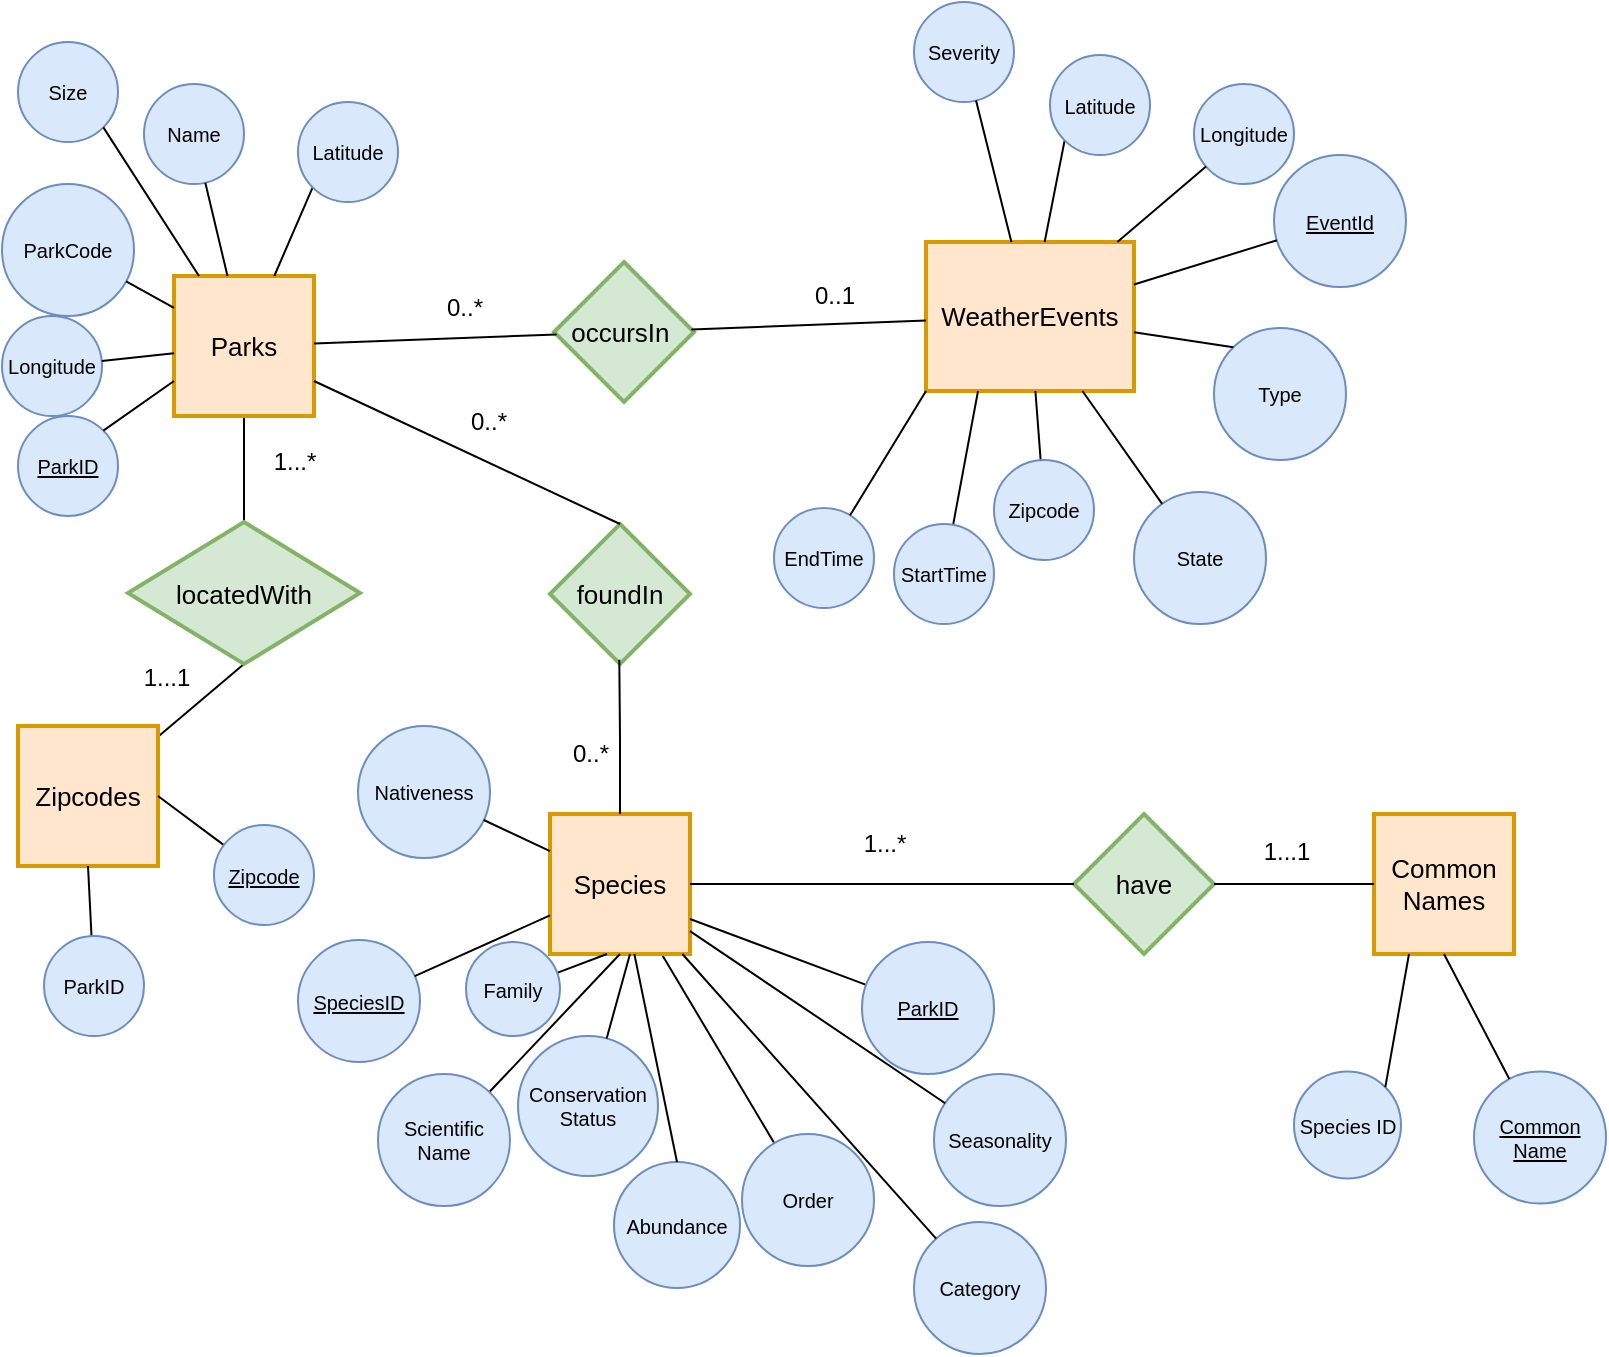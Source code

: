 <mxfile version="17.2.2" type="google"><diagram id="fc1f3b67-3c9b-b1b3-7705-706421d27264" name="parksnWeatherDB"><mxGraphModel grid="1" page="1" gridSize="10" guides="1" tooltips="1" connect="1" arrows="1" fold="1" pageScale="1" pageWidth="850" pageHeight="1100" math="0" shadow="0"><root><mxCell id="0"/><mxCell id="1" parent="0"/><mxCell id="uYsAW6yzvNdse-0RKlBm-2" style="edgeStyle=none;rounded=0;html=1;endArrow=none;endFill=0;jettySize=auto;orthogonalLoop=1;fontSize=12;" edge="1" parent="1" source="uYsAW6yzvNdse-0RKlBm-1" target="4a63a70a29bb4ada-19"><mxGeometry relative="1" as="geometry"><mxPoint x="451.5" y="676" as="sourcePoint"/><mxPoint x="405.882" y="586" as="targetPoint"/></mxGeometry></mxCell><mxCell id="uYsAW6yzvNdse-0RKlBm-13" value="1...*" style="edgeStyle=orthogonalEdgeStyle;rounded=0;orthogonalLoop=1;jettySize=auto;html=1;fontSize=12;endArrow=none;endFill=0;" edge="1" parent="1" source="4cd4486c729dc68b-1" target="uYsAW6yzvNdse-0RKlBm-11"><mxGeometry x="-0.132" y="25" relative="1" as="geometry"><mxPoint as="offset"/></mxGeometry></mxCell><mxCell id="4cd4486c729dc68b-1" value="Parks" style="strokeWidth=2;whiteSpace=wrap;html=1;align=center;fontSize=13;fontFamily=Helvetica;fontColor=#000000;strokeColor=#d79b00;fillColor=#ffe6cc;" vertex="1" parent="1"><mxGeometry x="120" y="157" width="70" height="70" as="geometry"/></mxCell><mxCell id="4a63a70a29bb4ada-1" value="Name" style="ellipse;whiteSpace=wrap;html=1;aspect=fixed;fontSize=10;fillColor=#dae8fc;strokeColor=#6c8ebf;" vertex="1" parent="1"><mxGeometry x="105" y="61" width="50" height="50" as="geometry"/></mxCell><mxCell id="4a63a70a29bb4ada-2" value="ParkCode" style="ellipse;whiteSpace=wrap;html=1;aspect=fixed;fontSize=10;fillColor=#dae8fc;strokeColor=#6c8ebf;" vertex="1" parent="1"><mxGeometry x="34" y="111" width="66" height="66" as="geometry"/></mxCell><mxCell id="4a63a70a29bb4ada-3" value="Longitude" style="ellipse;whiteSpace=wrap;html=1;aspect=fixed;fontSize=10;fillColor=#dae8fc;strokeColor=#6c8ebf;" vertex="1" parent="1"><mxGeometry x="34" y="177" width="50" height="50" as="geometry"/></mxCell><mxCell id="4a63a70a29bb4ada-19" value="Species" style="strokeWidth=2;whiteSpace=wrap;html=1;align=center;fontSize=13;fontFamily=Helvetica;fontColor=#000000;strokeColor=#d79b00;fillColor=#ffe6cc;" vertex="1" parent="1"><mxGeometry x="308" y="426" width="70" height="70" as="geometry"/></mxCell><mxCell id="4a63a70a29bb4ada-20" value="&lt;u&gt;SpeciesID&lt;/u&gt;" style="ellipse;whiteSpace=wrap;html=1;aspect=fixed;fontSize=10;fillColor=#dae8fc;strokeColor=#6c8ebf;" vertex="1" parent="1"><mxGeometry x="182" y="489" width="61" height="61" as="geometry"/></mxCell><mxCell id="4a63a70a29bb4ada-22" value="foundIn" style="shape=rhombus;strokeWidth=2;fontSize=13;perimeter=rhombusPerimeter;whiteSpace=wrap;html=1;align=center;fillColor=#d5e8d4;strokeColor=#82b366;" vertex="1" parent="1"><mxGeometry x="308" y="281" width="70" height="70" as="geometry"/></mxCell><mxCell id="4a63a70a29bb4ada-39" style="edgeStyle=orthogonalEdgeStyle;rounded=0;html=1;exitX=0.5;exitY=0;entryX=0.495;entryY=0.969;endArrow=none;endFill=0;jettySize=auto;orthogonalLoop=1;fontSize=12;startArrow=none;startFill=0;entryDx=0;entryDy=0;entryPerimeter=0;" edge="1" parent="1" source="4a63a70a29bb4ada-19" target="4a63a70a29bb4ada-22"><mxGeometry relative="1" as="geometry"><mxPoint x="343" y="381" as="targetPoint"/></mxGeometry></mxCell><mxCell id="4a63a70a29bb4ada-40" style="rounded=0;html=1;exitX=0.5;exitY=0;endArrow=none;endFill=0;jettySize=auto;orthogonalLoop=1;fontSize=12;entryX=1;entryY=0.75;entryDx=0;entryDy=0;" edge="1" parent="1" source="4a63a70a29bb4ada-22" target="4cd4486c729dc68b-1"><mxGeometry relative="1" as="geometry"><mxPoint x="210" y="300" as="targetPoint"/></mxGeometry></mxCell><mxCell id="4a63a70a29bb4ada-52" style="edgeStyle=none;rounded=0;html=1;endArrow=none;endFill=0;jettySize=auto;orthogonalLoop=1;fontSize=12;" edge="1" parent="1" source="4a63a70a29bb4ada-20" target="4a63a70a29bb4ada-19"><mxGeometry relative="1" as="geometry"/></mxCell><mxCell id="4a63a70a29bb4ada-54" style="edgeStyle=none;rounded=0;html=1;endArrow=none;endFill=0;jettySize=auto;orthogonalLoop=1;fontSize=12;" edge="1" parent="1" source="4a63a70a29bb4ada-2" target="4cd4486c729dc68b-1"><mxGeometry relative="1" as="geometry"/></mxCell><mxCell id="4a63a70a29bb4ada-55" style="edgeStyle=none;rounded=0;html=1;endArrow=none;endFill=0;jettySize=auto;orthogonalLoop=1;fontSize=12;" edge="1" parent="1" source="4a63a70a29bb4ada-1" target="4cd4486c729dc68b-1"><mxGeometry relative="1" as="geometry"/></mxCell><mxCell id="4a63a70a29bb4ada-56" style="edgeStyle=none;rounded=0;html=1;endArrow=none;endFill=0;jettySize=auto;orthogonalLoop=1;fontSize=12;" edge="1" parent="1" source="4a63a70a29bb4ada-3" target="4cd4486c729dc68b-1"><mxGeometry relative="1" as="geometry"><mxPoint x="110" y="260" as="sourcePoint"/></mxGeometry></mxCell><mxCell id="4a63a70a29bb4ada-11" style="rounded=0;html=1;startArrow=none;startFill=0;endArrow=none;endFill=0;jettySize=auto;orthogonalLoop=1;fontSize=10;exitX=0;exitY=1;exitDx=0;exitDy=0;" edge="1" parent="1" source="UoRCHC5bR0f7r5YLTToS-7" target="4cd4486c729dc68b-1"><mxGeometry relative="1" as="geometry"><mxPoint x="199.536" y="138.643" as="sourcePoint"/></mxGeometry></mxCell><mxCell id="UoRCHC5bR0f7r5YLTToS-1" style="edgeStyle=none;rounded=0;html=1;endArrow=none;endFill=0;jettySize=auto;orthogonalLoop=1;fontSize=12;" edge="1" parent="1" source="UoRCHC5bR0f7r5YLTToS-2"><mxGeometry relative="1" as="geometry"><mxPoint x="318" y="526" as="sourcePoint"/><mxPoint x="336.48" y="496.004" as="targetPoint"/></mxGeometry></mxCell><mxCell id="UoRCHC5bR0f7r5YLTToS-2" value="Family" style="ellipse;whiteSpace=wrap;html=1;aspect=fixed;fontSize=10;fillColor=#dae8fc;strokeColor=#6c8ebf;" vertex="1" parent="1"><mxGeometry x="266" y="490" width="47" height="47" as="geometry"/></mxCell><mxCell id="UoRCHC5bR0f7r5YLTToS-3" style="edgeStyle=none;rounded=0;html=1;endArrow=none;endFill=0;jettySize=auto;orthogonalLoop=1;fontSize=12;entryX=0.5;entryY=1;entryDx=0;entryDy=0;" edge="1" parent="1" source="UoRCHC5bR0f7r5YLTToS-4" target="4a63a70a29bb4ada-19"><mxGeometry relative="1" as="geometry"><mxPoint x="328.976" y="543.106" as="sourcePoint"/><mxPoint x="346.48" y="506.004" as="targetPoint"/></mxGeometry></mxCell><mxCell id="UoRCHC5bR0f7r5YLTToS-4" value="Scientific Name" style="ellipse;whiteSpace=wrap;html=1;aspect=fixed;fontSize=10;fillColor=#dae8fc;strokeColor=#6c8ebf;" vertex="1" parent="1"><mxGeometry x="222" y="556" width="66" height="66" as="geometry"/></mxCell><mxCell id="UoRCHC5bR0f7r5YLTToS-6" style="edgeStyle=none;rounded=0;html=1;endArrow=none;endFill=0;jettySize=auto;orthogonalLoop=1;fontSize=12;entryX=1;entryY=0.75;entryDx=0;entryDy=0;" edge="1" parent="1" source="UoRCHC5bR0f7r5YLTToS-5" target="4a63a70a29bb4ada-19"><mxGeometry relative="1" as="geometry"><mxPoint x="394.402" y="574.748" as="sourcePoint"/><mxPoint x="370.5" y="506" as="targetPoint"/></mxGeometry></mxCell><mxCell id="UoRCHC5bR0f7r5YLTToS-5" value="&lt;u&gt;ParkID&lt;/u&gt;" style="ellipse;whiteSpace=wrap;html=1;aspect=fixed;fontSize=10;fillColor=#dae8fc;strokeColor=#6c8ebf;" vertex="1" parent="1"><mxGeometry x="464" y="490" width="66" height="66" as="geometry"/></mxCell><mxCell id="UoRCHC5bR0f7r5YLTToS-7" value="Latitude" style="ellipse;whiteSpace=wrap;html=1;aspect=fixed;fontSize=10;fillColor=#dae8fc;strokeColor=#6c8ebf;" vertex="1" parent="1"><mxGeometry x="182" y="70" width="50" height="50" as="geometry"/></mxCell><mxCell id="UoRCHC5bR0f7r5YLTToS-10" value="WeatherEvents" style="strokeWidth=2;whiteSpace=wrap;html=1;align=center;fontSize=13;fontFamily=Helvetica;fontColor=#000000;strokeColor=#d79b00;fillColor=#ffe6cc;" vertex="1" parent="1"><mxGeometry x="496" y="140" width="104" height="74.5" as="geometry"/></mxCell><mxCell id="UoRCHC5bR0f7r5YLTToS-11" value="Severity" style="ellipse;whiteSpace=wrap;html=1;aspect=fixed;fontSize=10;fillColor=#dae8fc;strokeColor=#6c8ebf;" vertex="1" parent="1"><mxGeometry x="490" y="20" width="50" height="50" as="geometry"/></mxCell><mxCell id="UoRCHC5bR0f7r5YLTToS-12" value="State" style="ellipse;whiteSpace=wrap;html=1;aspect=fixed;fontSize=10;fillColor=#dae8fc;strokeColor=#6c8ebf;" vertex="1" parent="1"><mxGeometry x="600" y="265" width="66" height="66" as="geometry"/></mxCell><mxCell id="UoRCHC5bR0f7r5YLTToS-13" value="Longitude" style="ellipse;whiteSpace=wrap;html=1;aspect=fixed;fontSize=10;fillColor=#dae8fc;strokeColor=#6c8ebf;" vertex="1" parent="1"><mxGeometry x="630" y="61" width="50" height="50" as="geometry"/></mxCell><mxCell id="UoRCHC5bR0f7r5YLTToS-14" style="edgeStyle=none;rounded=0;html=1;endArrow=none;endFill=0;jettySize=auto;orthogonalLoop=1;fontSize=12;" edge="1" parent="1" source="UoRCHC5bR0f7r5YLTToS-12" target="UoRCHC5bR0f7r5YLTToS-10"><mxGeometry relative="1" as="geometry"/></mxCell><mxCell id="UoRCHC5bR0f7r5YLTToS-15" style="edgeStyle=none;rounded=0;html=1;endArrow=none;endFill=0;jettySize=auto;orthogonalLoop=1;fontSize=12;" edge="1" parent="1" source="UoRCHC5bR0f7r5YLTToS-11" target="UoRCHC5bR0f7r5YLTToS-10"><mxGeometry relative="1" as="geometry"/></mxCell><mxCell id="UoRCHC5bR0f7r5YLTToS-16" style="edgeStyle=none;rounded=0;html=1;endArrow=none;endFill=0;jettySize=auto;orthogonalLoop=1;fontSize=12;" edge="1" parent="1" source="UoRCHC5bR0f7r5YLTToS-13" target="UoRCHC5bR0f7r5YLTToS-10"><mxGeometry relative="1" as="geometry"><mxPoint x="486" y="244.5" as="sourcePoint"/></mxGeometry></mxCell><mxCell id="UoRCHC5bR0f7r5YLTToS-17" style="rounded=0;html=1;startArrow=none;startFill=0;endArrow=none;endFill=0;jettySize=auto;orthogonalLoop=1;fontSize=10;exitX=0;exitY=1;exitDx=0;exitDy=0;" edge="1" parent="1" source="UoRCHC5bR0f7r5YLTToS-18" target="UoRCHC5bR0f7r5YLTToS-10"><mxGeometry relative="1" as="geometry"><mxPoint x="575.536" y="123.143" as="sourcePoint"/></mxGeometry></mxCell><mxCell id="UoRCHC5bR0f7r5YLTToS-18" value="Latitude" style="ellipse;whiteSpace=wrap;html=1;aspect=fixed;fontSize=10;fillColor=#dae8fc;strokeColor=#6c8ebf;" vertex="1" parent="1"><mxGeometry x="558" y="46.5" width="50" height="50" as="geometry"/></mxCell><mxCell id="UoRCHC5bR0f7r5YLTToS-19" style="rounded=0;html=1;startArrow=none;startFill=0;endArrow=none;endFill=0;jettySize=auto;orthogonalLoop=1;fontSize=10;" edge="1" parent="1" source="UoRCHC5bR0f7r5YLTToS-20" target="UoRCHC5bR0f7r5YLTToS-10"><mxGeometry relative="1" as="geometry"><mxPoint x="603.322" y="117.178" as="sourcePoint"/><mxPoint x="571.161" y="154.5" as="targetPoint"/></mxGeometry></mxCell><mxCell id="UoRCHC5bR0f7r5YLTToS-20" value="Zipcode" style="ellipse;whiteSpace=wrap;html=1;aspect=fixed;fontSize=10;fillColor=#dae8fc;strokeColor=#6c8ebf;" vertex="1" parent="1"><mxGeometry x="530" y="249" width="50" height="50" as="geometry"/></mxCell><mxCell id="UoRCHC5bR0f7r5YLTToS-21" value="Type" style="ellipse;whiteSpace=wrap;html=1;aspect=fixed;fontSize=10;fillColor=#dae8fc;strokeColor=#6c8ebf;" vertex="1" parent="1"><mxGeometry x="640" y="183" width="66" height="66" as="geometry"/></mxCell><mxCell id="UoRCHC5bR0f7r5YLTToS-22" style="edgeStyle=none;rounded=0;html=1;endArrow=none;endFill=0;jettySize=auto;orthogonalLoop=1;fontSize=12;exitX=0;exitY=0;exitDx=0;exitDy=0;" edge="1" parent="1" source="UoRCHC5bR0f7r5YLTToS-21" target="UoRCHC5bR0f7r5YLTToS-10"><mxGeometry relative="1" as="geometry"><mxPoint x="624.197" y="280.881" as="sourcePoint"/><mxPoint x="584.222" y="224.5" as="targetPoint"/></mxGeometry></mxCell><mxCell id="fUlthGGvtXDP48YVd5_s-2" style="rounded=0;html=1;startArrow=none;startFill=0;endArrow=none;endFill=0;jettySize=auto;orthogonalLoop=1;fontSize=10;entryX=0.25;entryY=1;entryDx=0;entryDy=0;" edge="1" parent="1" source="fUlthGGvtXDP48YVd5_s-3" target="UoRCHC5bR0f7r5YLTToS-10"><mxGeometry relative="1" as="geometry"><mxPoint x="500" y="259" as="sourcePoint"/><mxPoint x="560.695" y="224.5" as="targetPoint"/></mxGeometry></mxCell><mxCell id="fUlthGGvtXDP48YVd5_s-3" value="StartTime" style="ellipse;whiteSpace=wrap;html=1;aspect=fixed;fontSize=10;fillColor=#dae8fc;strokeColor=#6c8ebf;" vertex="1" parent="1"><mxGeometry x="480" y="281" width="50" height="50" as="geometry"/></mxCell><mxCell id="fUlthGGvtXDP48YVd5_s-4" value="EndTime" style="ellipse;whiteSpace=wrap;html=1;aspect=fixed;fontSize=10;fillColor=#dae8fc;strokeColor=#6c8ebf;" vertex="1" parent="1"><mxGeometry x="420" y="273" width="50" height="50" as="geometry"/></mxCell><mxCell id="fUlthGGvtXDP48YVd5_s-7" style="rounded=0;html=1;startArrow=none;startFill=0;endArrow=none;endFill=0;jettySize=auto;orthogonalLoop=1;fontSize=10;entryX=0;entryY=1;entryDx=0;entryDy=0;" edge="1" parent="1" source="fUlthGGvtXDP48YVd5_s-4" target="UoRCHC5bR0f7r5YLTToS-10"><mxGeometry relative="1" as="geometry"><mxPoint x="519.421" y="291.394" as="sourcePoint"/><mxPoint x="532.0" y="224.5" as="targetPoint"/></mxGeometry></mxCell><mxCell id="fUlthGGvtXDP48YVd5_s-8" value="occursIn&amp;nbsp;" style="shape=rhombus;strokeWidth=2;fontSize=13;perimeter=rhombusPerimeter;whiteSpace=wrap;html=1;align=center;fillColor=#d5e8d4;strokeColor=#82b366;" vertex="1" parent="1"><mxGeometry x="310" y="150" width="70" height="70" as="geometry"/></mxCell><mxCell id="fUlthGGvtXDP48YVd5_s-9" style="rounded=0;html=1;startArrow=none;startFill=0;endArrow=none;endFill=0;jettySize=auto;orthogonalLoop=1;fontSize=10;" edge="1" parent="1" source="fUlthGGvtXDP48YVd5_s-8" target="4cd4486c729dc68b-1"><mxGeometry relative="1" as="geometry"><mxPoint x="234.199" y="158.868" as="sourcePoint"/><mxPoint x="200" y="181.667" as="targetPoint"/></mxGeometry></mxCell><mxCell id="fUlthGGvtXDP48YVd5_s-10" style="rounded=0;html=1;startArrow=none;startFill=0;endArrow=none;endFill=0;jettySize=auto;orthogonalLoop=1;fontSize=10;" edge="1" parent="1" source="UoRCHC5bR0f7r5YLTToS-10" target="fUlthGGvtXDP48YVd5_s-8"><mxGeometry relative="1" as="geometry"><mxPoint x="244.199" y="168.868" as="sourcePoint"/><mxPoint x="370" y="190" as="targetPoint"/></mxGeometry></mxCell><mxCell id="fUlthGGvtXDP48YVd5_s-11" value="&lt;u&gt;EventId&lt;/u&gt;" style="ellipse;whiteSpace=wrap;html=1;aspect=fixed;fontSize=10;fillColor=#dae8fc;strokeColor=#6c8ebf;" vertex="1" parent="1"><mxGeometry x="670" y="96.5" width="66" height="66" as="geometry"/></mxCell><mxCell id="fUlthGGvtXDP48YVd5_s-12" style="edgeStyle=none;rounded=0;html=1;endArrow=none;endFill=0;jettySize=auto;orthogonalLoop=1;fontSize=12;" edge="1" parent="1" source="fUlthGGvtXDP48YVd5_s-11" target="UoRCHC5bR0f7r5YLTToS-10"><mxGeometry relative="1" as="geometry"><mxPoint x="645.983" y="112.228" as="sourcePoint"/><mxPoint x="601.679" y="150" as="targetPoint"/></mxGeometry></mxCell><mxCell id="fUlthGGvtXDP48YVd5_s-14" value="0..1" style="text;html=1;align=center;verticalAlign=middle;resizable=0;points=[];autosize=1;strokeColor=none;fillColor=none;" vertex="1" parent="1"><mxGeometry x="430" y="157" width="40" height="20" as="geometry"/></mxCell><mxCell id="fUlthGGvtXDP48YVd5_s-15" value="0..*" style="text;html=1;align=center;verticalAlign=middle;resizable=0;points=[];autosize=1;strokeColor=none;fillColor=none;" vertex="1" parent="1"><mxGeometry x="250" y="163" width="30" height="20" as="geometry"/></mxCell><mxCell id="fUlthGGvtXDP48YVd5_s-17" value="0..*" style="text;html=1;align=center;verticalAlign=middle;resizable=0;points=[];autosize=1;strokeColor=none;fillColor=none;" vertex="1" parent="1"><mxGeometry x="313" y="386" width="30" height="20" as="geometry"/></mxCell><mxCell id="fUlthGGvtXDP48YVd5_s-18" value="0..*" style="text;html=1;align=center;verticalAlign=middle;resizable=0;points=[];autosize=1;strokeColor=none;fillColor=none;" vertex="1" parent="1"><mxGeometry x="262" y="220" width="30" height="20" as="geometry"/></mxCell><mxCell id="fUlthGGvtXDP48YVd5_s-19" value="Nativeness" style="ellipse;whiteSpace=wrap;html=1;aspect=fixed;fontSize=10;fillColor=#dae8fc;strokeColor=#6c8ebf;" vertex="1" parent="1"><mxGeometry x="212" y="382" width="66" height="66" as="geometry"/></mxCell><mxCell id="fUlthGGvtXDP48YVd5_s-20" value="Seasonality" style="ellipse;whiteSpace=wrap;html=1;aspect=fixed;fontSize=10;fillColor=#dae8fc;strokeColor=#6c8ebf;" vertex="1" parent="1"><mxGeometry x="500" y="556" width="66" height="66" as="geometry"/></mxCell><mxCell id="fUlthGGvtXDP48YVd5_s-21" value="Abundance" style="ellipse;whiteSpace=wrap;html=1;aspect=fixed;fontSize=10;fillColor=#dae8fc;strokeColor=#6c8ebf;" vertex="1" parent="1"><mxGeometry x="340" y="600" width="63" height="63" as="geometry"/></mxCell><mxCell id="fUlthGGvtXDP48YVd5_s-22" value="Conservation&lt;br&gt;Status" style="ellipse;whiteSpace=wrap;html=1;aspect=fixed;fontSize=10;fillColor=#dae8fc;strokeColor=#6c8ebf;" vertex="1" parent="1"><mxGeometry x="292" y="537" width="70" height="70" as="geometry"/></mxCell><mxCell id="fUlthGGvtXDP48YVd5_s-25" style="edgeStyle=none;rounded=0;html=1;endArrow=none;endFill=0;jettySize=auto;orthogonalLoop=1;fontSize=12;" edge="1" parent="1" source="fUlthGGvtXDP48YVd5_s-20" target="4a63a70a29bb4ada-19"><mxGeometry relative="1" as="geometry"><mxPoint x="389.5" y="593" as="sourcePoint"/><mxPoint x="363.471" y="506.0" as="targetPoint"/></mxGeometry></mxCell><mxCell id="fUlthGGvtXDP48YVd5_s-23" style="edgeStyle=none;rounded=0;html=1;endArrow=none;endFill=0;jettySize=auto;orthogonalLoop=1;fontSize=12;" edge="1" parent="1" source="fUlthGGvtXDP48YVd5_s-22"><mxGeometry relative="1" as="geometry"><mxPoint x="282.916" y="567.362" as="sourcePoint"/><mxPoint x="348" y="496" as="targetPoint"/></mxGeometry></mxCell><mxCell id="fUlthGGvtXDP48YVd5_s-24" style="edgeStyle=none;rounded=0;html=1;endArrow=none;endFill=0;jettySize=auto;orthogonalLoop=1;fontSize=12;exitX=0.5;exitY=0;exitDx=0;exitDy=0;" edge="1" parent="1" source="fUlthGGvtXDP48YVd5_s-21" target="4a63a70a29bb4ada-19"><mxGeometry relative="1" as="geometry"><mxPoint x="353" y="556.0" as="sourcePoint"/><mxPoint x="353" y="506.0" as="targetPoint"/></mxGeometry></mxCell><mxCell id="fUlthGGvtXDP48YVd5_s-26" style="edgeStyle=none;rounded=0;html=1;endArrow=none;endFill=0;jettySize=auto;orthogonalLoop=1;fontSize=12;" edge="1" parent="1" source="fUlthGGvtXDP48YVd5_s-19" target="4a63a70a29bb4ada-19"><mxGeometry relative="1" as="geometry"><mxPoint x="452.079" y="524.107" as="sourcePoint"/><mxPoint x="388" y="488.5" as="targetPoint"/></mxGeometry></mxCell><mxCell id="fUlthGGvtXDP48YVd5_s-27" value="Category" style="ellipse;whiteSpace=wrap;html=1;aspect=fixed;fontSize=10;fillColor=#dae8fc;strokeColor=#6c8ebf;" vertex="1" parent="1"><mxGeometry x="490" y="630" width="66" height="66" as="geometry"/></mxCell><mxCell id="fUlthGGvtXDP48YVd5_s-28" style="edgeStyle=none;rounded=0;html=1;endArrow=none;endFill=0;jettySize=auto;orthogonalLoop=1;fontSize=12;" edge="1" parent="1" source="fUlthGGvtXDP48YVd5_s-27" target="4a63a70a29bb4ada-19"><mxGeometry relative="1" as="geometry"><mxPoint x="419.5" y="586" as="sourcePoint"/><mxPoint x="373.239" y="506.0" as="targetPoint"/></mxGeometry></mxCell><mxCell id="fUlthGGvtXDP48YVd5_s-29" value="Size" style="ellipse;whiteSpace=wrap;html=1;aspect=fixed;fontSize=10;fillColor=#dae8fc;strokeColor=#6c8ebf;" vertex="1" parent="1"><mxGeometry x="42" y="40" width="50" height="50" as="geometry"/></mxCell><mxCell id="fUlthGGvtXDP48YVd5_s-30" style="edgeStyle=none;rounded=0;html=1;endArrow=none;endFill=0;jettySize=auto;orthogonalLoop=1;fontSize=12;exitX=1;exitY=1;exitDx=0;exitDy=0;" edge="1" parent="1" source="fUlthGGvtXDP48YVd5_s-29" target="4cd4486c729dc68b-1"><mxGeometry relative="1" as="geometry"><mxPoint x="145.726" y="120.335" as="sourcePoint"/><mxPoint x="156.745" y="167" as="targetPoint"/></mxGeometry></mxCell><mxCell id="6Y44UrA4Y_i0ec6dvr0l-1" value="Common Names" style="strokeWidth=2;whiteSpace=wrap;html=1;align=center;fontSize=13;fontFamily=Helvetica;fontColor=#000000;strokeColor=#d79b00;fillColor=#ffe6cc;" vertex="1" parent="1"><mxGeometry x="720" y="426" width="70" height="70" as="geometry"/></mxCell><mxCell id="6Y44UrA4Y_i0ec6dvr0l-2" value="have" style="shape=rhombus;strokeWidth=2;fontSize=13;perimeter=rhombusPerimeter;whiteSpace=wrap;html=1;align=center;fillColor=#d5e8d4;strokeColor=#82b366;" vertex="1" parent="1"><mxGeometry x="570" y="426" width="70" height="70" as="geometry"/></mxCell><mxCell id="6Y44UrA4Y_i0ec6dvr0l-3" value="&lt;font style=&quot;font-size: 12px&quot;&gt;1...*&lt;/font&gt;" style="rounded=0;html=1;startArrow=none;startFill=0;endArrow=none;endFill=0;jettySize=auto;orthogonalLoop=1;fontSize=10;entryX=1;entryY=0.5;entryDx=0;entryDy=0;exitX=0;exitY=0.5;exitDx=0;exitDy=0;" edge="1" parent="1" source="6Y44UrA4Y_i0ec6dvr0l-2" target="4a63a70a29bb4ada-19"><mxGeometry x="-0.012" y="-20" relative="1" as="geometry"><mxPoint x="558" y="451.0" as="sourcePoint"/><mxPoint x="419.996" y="443.237" as="targetPoint"/><mxPoint as="offset"/></mxGeometry></mxCell><mxCell id="6Y44UrA4Y_i0ec6dvr0l-5" value="&lt;font style=&quot;font-size: 12px&quot;&gt;1...1&lt;/font&gt;" style="rounded=0;html=1;startArrow=none;startFill=0;endArrow=none;endFill=0;jettySize=auto;orthogonalLoop=1;fontSize=10;entryX=1;entryY=0.5;entryDx=0;entryDy=0;exitX=0;exitY=0.5;exitDx=0;exitDy=0;" edge="1" parent="1" source="6Y44UrA4Y_i0ec6dvr0l-1" target="6Y44UrA4Y_i0ec6dvr0l-2"><mxGeometry x="0.094" y="-16" relative="1" as="geometry"><mxPoint x="783.64" y="428" as="sourcePoint"/><mxPoint x="666.353" y="432.478" as="targetPoint"/><mxPoint as="offset"/></mxGeometry></mxCell><mxCell id="6Y44UrA4Y_i0ec6dvr0l-6" value="Species ID" style="ellipse;whiteSpace=wrap;html=1;aspect=fixed;fontSize=10;fillColor=#dae8fc;strokeColor=#6c8ebf;" vertex="1" parent="1"><mxGeometry x="680" y="554.75" width="53.5" height="53.5" as="geometry"/></mxCell><mxCell id="6Y44UrA4Y_i0ec6dvr0l-8" value="" style="rounded=0;html=1;startArrow=none;startFill=0;endArrow=none;endFill=0;jettySize=auto;orthogonalLoop=1;fontSize=10;entryX=1;entryY=0;entryDx=0;entryDy=0;exitX=0.25;exitY=1;exitDx=0;exitDy=0;" edge="1" parent="1" source="6Y44UrA4Y_i0ec6dvr0l-1" target="6Y44UrA4Y_i0ec6dvr0l-6"><mxGeometry x="0.094" y="-16" relative="1" as="geometry"><mxPoint x="780" y="660" as="sourcePoint"/><mxPoint x="690" y="597.5" as="targetPoint"/><mxPoint as="offset"/></mxGeometry></mxCell><mxCell id="6Y44UrA4Y_i0ec6dvr0l-9" value="&lt;u&gt;Common Name&lt;/u&gt;" style="ellipse;whiteSpace=wrap;html=1;aspect=fixed;fontSize=10;fillColor=#dae8fc;strokeColor=#6c8ebf;" vertex="1" parent="1"><mxGeometry x="770" y="554.75" width="66" height="66" as="geometry"/></mxCell><mxCell id="6Y44UrA4Y_i0ec6dvr0l-10" style="edgeStyle=none;rounded=0;html=1;endArrow=none;endFill=0;jettySize=auto;orthogonalLoop=1;fontSize=12;entryX=0.5;entryY=1;entryDx=0;entryDy=0;" edge="1" parent="1" source="6Y44UrA4Y_i0ec6dvr0l-9" target="6Y44UrA4Y_i0ec6dvr0l-1"><mxGeometry relative="1" as="geometry"><mxPoint x="750.752" y="670.498" as="sourcePoint"/><mxPoint x="800.001" y="512.5" as="targetPoint"/></mxGeometry></mxCell><mxCell id="uYsAW6yzvNdse-0RKlBm-1" value="Order" style="ellipse;whiteSpace=wrap;html=1;aspect=fixed;fontSize=10;fillColor=#dae8fc;strokeColor=#6c8ebf;" vertex="1" parent="1"><mxGeometry x="404" y="586" width="66" height="66" as="geometry"/></mxCell><mxCell id="uYsAW6yzvNdse-0RKlBm-6" value="&lt;u&gt;ParkID&lt;/u&gt;" style="ellipse;whiteSpace=wrap;html=1;aspect=fixed;fontSize=10;fillColor=#dae8fc;strokeColor=#6c8ebf;" vertex="1" parent="1"><mxGeometry x="42" y="227" width="50" height="50" as="geometry"/></mxCell><mxCell id="uYsAW6yzvNdse-0RKlBm-8" style="edgeStyle=none;rounded=0;html=1;endArrow=none;endFill=0;jettySize=auto;orthogonalLoop=1;fontSize=12;exitX=1;exitY=0;exitDx=0;exitDy=0;entryX=0;entryY=0.75;entryDx=0;entryDy=0;" edge="1" parent="1" source="uYsAW6yzvNdse-0RKlBm-6" target="4cd4486c729dc68b-1"><mxGeometry relative="1" as="geometry"><mxPoint x="140" y="250" as="sourcePoint"/><mxPoint x="168.526" y="239.473" as="targetPoint"/></mxGeometry></mxCell><mxCell id="uYsAW6yzvNdse-0RKlBm-12" style="rounded=0;orthogonalLoop=1;jettySize=auto;html=1;entryX=0.5;entryY=1;entryDx=0;entryDy=0;fontSize=12;endArrow=none;endFill=0;" edge="1" parent="1" source="uYsAW6yzvNdse-0RKlBm-9" target="uYsAW6yzvNdse-0RKlBm-11"><mxGeometry relative="1" as="geometry"/></mxCell><mxCell id="uYsAW6yzvNdse-0RKlBm-14" value="1...1" style="edgeLabel;html=1;align=center;verticalAlign=middle;resizable=0;points=[];fontSize=12;" connectable="0" vertex="1" parent="uYsAW6yzvNdse-0RKlBm-12"><mxGeometry x="-0.11" y="2" relative="1" as="geometry"><mxPoint x="-14" y="-12" as="offset"/></mxGeometry></mxCell><mxCell id="uYsAW6yzvNdse-0RKlBm-9" value="Zipcodes" style="strokeWidth=2;whiteSpace=wrap;html=1;align=center;fontSize=13;fontFamily=Helvetica;fontColor=#000000;strokeColor=#d79b00;fillColor=#ffe6cc;" vertex="1" parent="1"><mxGeometry x="42" y="382" width="70" height="70" as="geometry"/></mxCell><mxCell id="uYsAW6yzvNdse-0RKlBm-11" value="locatedWith" style="shape=rhombus;strokeWidth=2;fontSize=13;perimeter=rhombusPerimeter;whiteSpace=wrap;html=1;align=center;fillColor=#d5e8d4;strokeColor=#82b366;" vertex="1" parent="1"><mxGeometry x="97" y="280" width="116" height="71" as="geometry"/></mxCell><mxCell id="uYsAW6yzvNdse-0RKlBm-15" style="rounded=0;html=1;startArrow=none;startFill=0;endArrow=none;endFill=0;jettySize=auto;orthogonalLoop=1;fontSize=10;entryX=1;entryY=0.5;entryDx=0;entryDy=0;" edge="1" parent="1" source="uYsAW6yzvNdse-0RKlBm-16" target="uYsAW6yzvNdse-0RKlBm-9"><mxGeometry relative="1" as="geometry"><mxPoint x="147.322" y="454.178" as="sourcePoint"/><mxPoint x="147" y="406" as="targetPoint"/></mxGeometry></mxCell><mxCell id="uYsAW6yzvNdse-0RKlBm-16" value="&lt;u&gt;Zipcode&lt;/u&gt;" style="ellipse;whiteSpace=wrap;html=1;aspect=fixed;fontSize=10;fillColor=#dae8fc;strokeColor=#6c8ebf;" vertex="1" parent="1"><mxGeometry x="140" y="431.5" width="50" height="50" as="geometry"/></mxCell><mxCell id="uYsAW6yzvNdse-0RKlBm-17" style="rounded=0;html=1;startArrow=none;startFill=0;endArrow=none;endFill=0;jettySize=auto;orthogonalLoop=1;fontSize=10;entryX=0.5;entryY=1;entryDx=0;entryDy=0;" edge="1" parent="1" source="uYsAW6yzvNdse-0RKlBm-18" target="uYsAW6yzvNdse-0RKlBm-9"><mxGeometry relative="1" as="geometry"><mxPoint x="62.322" y="509.678" as="sourcePoint"/><mxPoint x="27" y="472.5" as="targetPoint"/></mxGeometry></mxCell><mxCell id="uYsAW6yzvNdse-0RKlBm-18" value="ParkID" style="ellipse;whiteSpace=wrap;html=1;aspect=fixed;fontSize=10;fillColor=#dae8fc;strokeColor=#6c8ebf;" vertex="1" parent="1"><mxGeometry x="55" y="487" width="50" height="50" as="geometry"/></mxCell></root></mxGraphModel></diagram></mxfile>